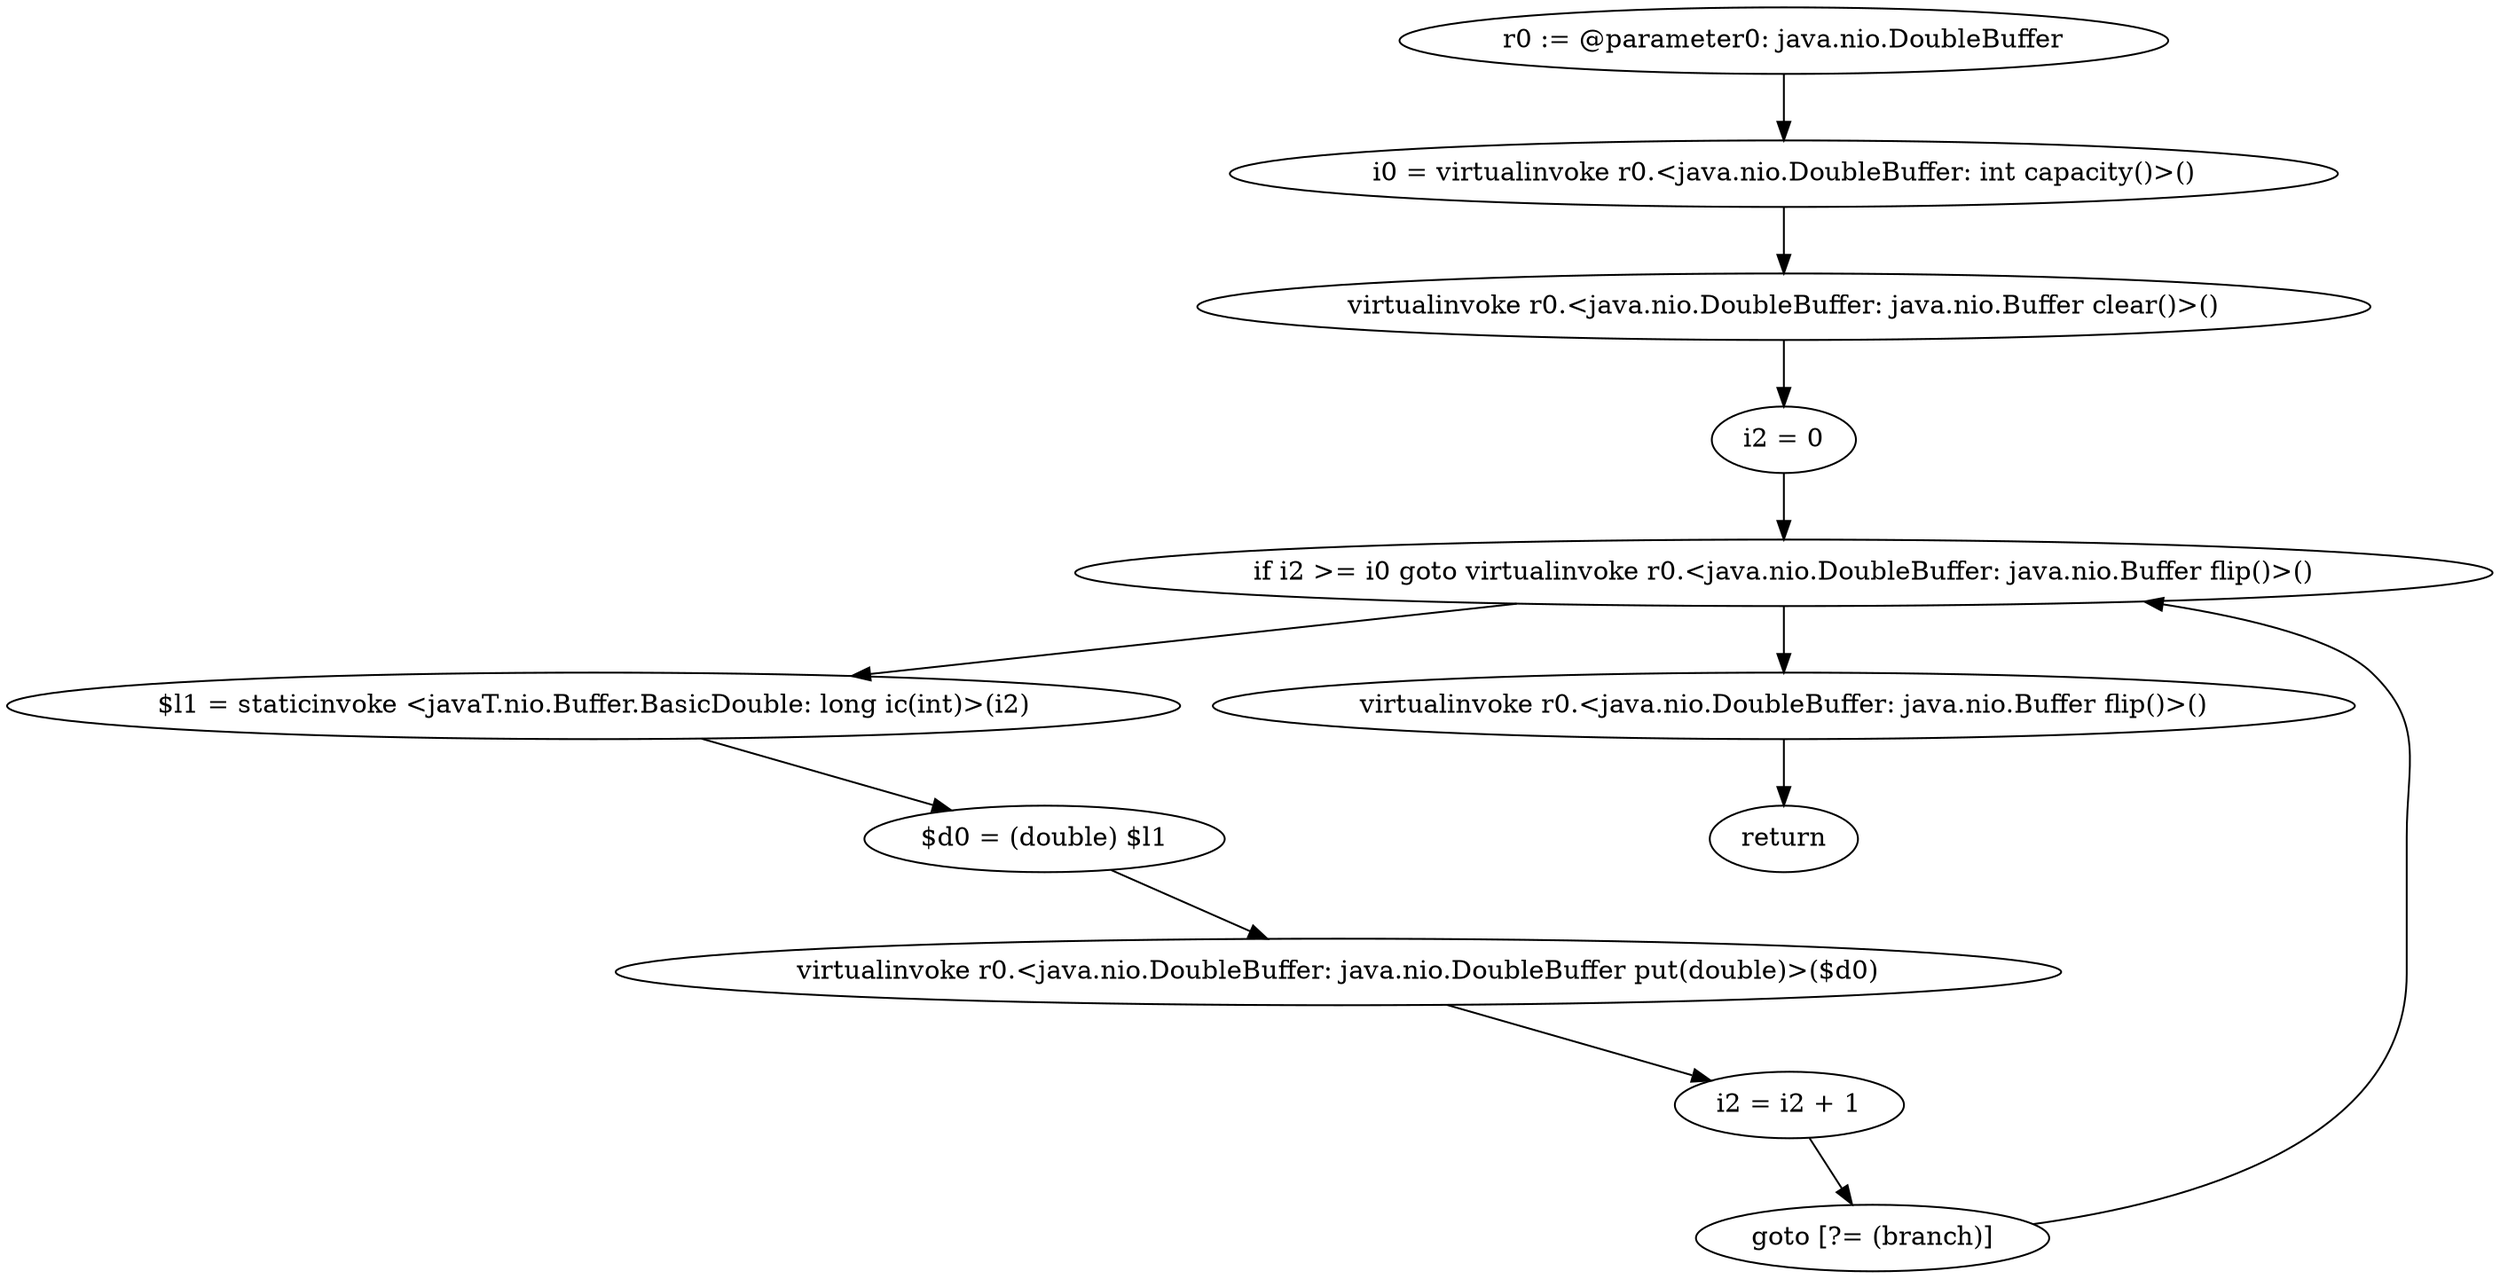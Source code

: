 digraph "unitGraph" {
    "r0 := @parameter0: java.nio.DoubleBuffer"
    "i0 = virtualinvoke r0.<java.nio.DoubleBuffer: int capacity()>()"
    "virtualinvoke r0.<java.nio.DoubleBuffer: java.nio.Buffer clear()>()"
    "i2 = 0"
    "if i2 >= i0 goto virtualinvoke r0.<java.nio.DoubleBuffer: java.nio.Buffer flip()>()"
    "$l1 = staticinvoke <javaT.nio.Buffer.BasicDouble: long ic(int)>(i2)"
    "$d0 = (double) $l1"
    "virtualinvoke r0.<java.nio.DoubleBuffer: java.nio.DoubleBuffer put(double)>($d0)"
    "i2 = i2 + 1"
    "goto [?= (branch)]"
    "virtualinvoke r0.<java.nio.DoubleBuffer: java.nio.Buffer flip()>()"
    "return"
    "r0 := @parameter0: java.nio.DoubleBuffer"->"i0 = virtualinvoke r0.<java.nio.DoubleBuffer: int capacity()>()";
    "i0 = virtualinvoke r0.<java.nio.DoubleBuffer: int capacity()>()"->"virtualinvoke r0.<java.nio.DoubleBuffer: java.nio.Buffer clear()>()";
    "virtualinvoke r0.<java.nio.DoubleBuffer: java.nio.Buffer clear()>()"->"i2 = 0";
    "i2 = 0"->"if i2 >= i0 goto virtualinvoke r0.<java.nio.DoubleBuffer: java.nio.Buffer flip()>()";
    "if i2 >= i0 goto virtualinvoke r0.<java.nio.DoubleBuffer: java.nio.Buffer flip()>()"->"$l1 = staticinvoke <javaT.nio.Buffer.BasicDouble: long ic(int)>(i2)";
    "if i2 >= i0 goto virtualinvoke r0.<java.nio.DoubleBuffer: java.nio.Buffer flip()>()"->"virtualinvoke r0.<java.nio.DoubleBuffer: java.nio.Buffer flip()>()";
    "$l1 = staticinvoke <javaT.nio.Buffer.BasicDouble: long ic(int)>(i2)"->"$d0 = (double) $l1";
    "$d0 = (double) $l1"->"virtualinvoke r0.<java.nio.DoubleBuffer: java.nio.DoubleBuffer put(double)>($d0)";
    "virtualinvoke r0.<java.nio.DoubleBuffer: java.nio.DoubleBuffer put(double)>($d0)"->"i2 = i2 + 1";
    "i2 = i2 + 1"->"goto [?= (branch)]";
    "goto [?= (branch)]"->"if i2 >= i0 goto virtualinvoke r0.<java.nio.DoubleBuffer: java.nio.Buffer flip()>()";
    "virtualinvoke r0.<java.nio.DoubleBuffer: java.nio.Buffer flip()>()"->"return";
}
